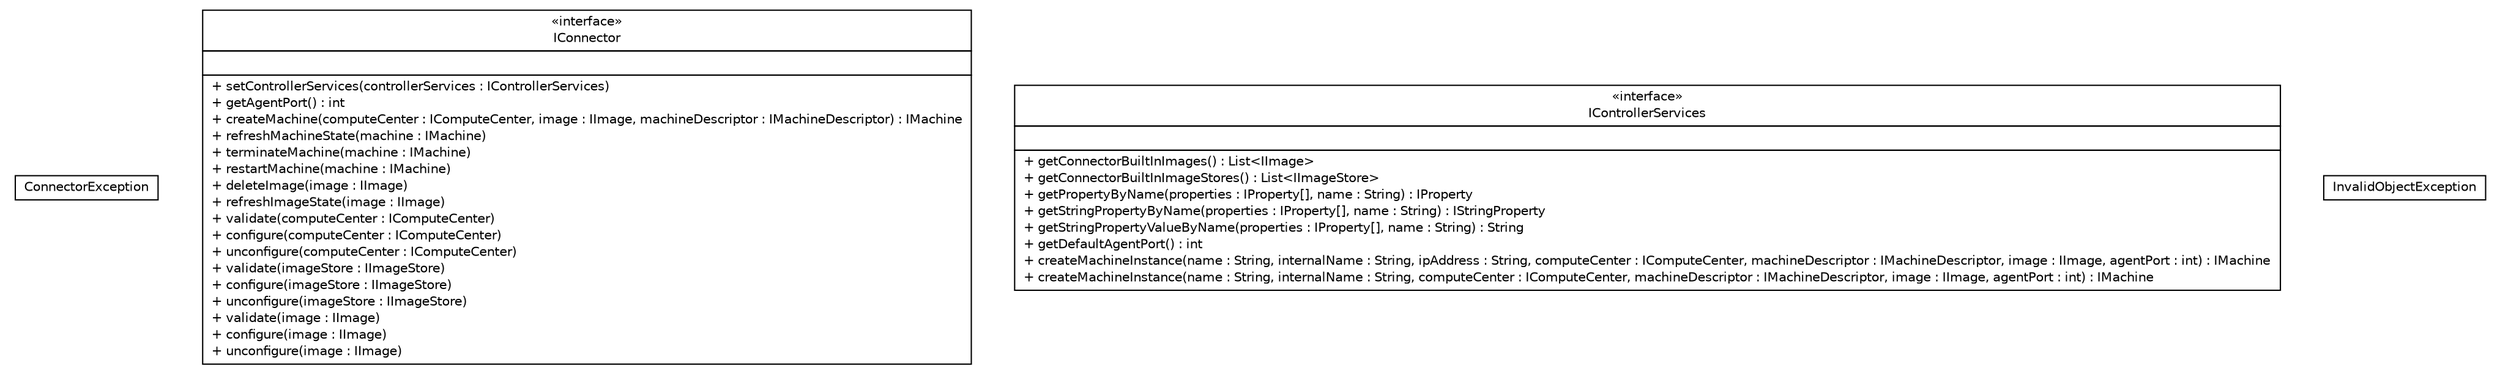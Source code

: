 #!/usr/local/bin/dot
#
# Class diagram 
# Generated by UMLGraph version 5.4 (http://www.umlgraph.org/)
#

digraph G {
	edge [fontname="Helvetica",fontsize=10,labelfontname="Helvetica",labelfontsize=10];
	node [fontname="Helvetica",fontsize=10,shape=plaintext];
	nodesep=0.25;
	ranksep=0.5;
	// com.singularity.ee.connectors.api.ConnectorException
	c0 [label=<<table title="com.singularity.ee.connectors.api.ConnectorException" border="0" cellborder="1" cellspacing="0" cellpadding="2" port="p" href="./ConnectorException.html">
		<tr><td><table border="0" cellspacing="0" cellpadding="1">
<tr><td align="center" balign="center"> ConnectorException </td></tr>
		</table></td></tr>
		</table>>, URL="./ConnectorException.html", fontname="Helvetica", fontcolor="black", fontsize=10.0];
	// com.singularity.ee.connectors.api.IConnector
	c1 [label=<<table title="com.singularity.ee.connectors.api.IConnector" border="0" cellborder="1" cellspacing="0" cellpadding="2" port="p" href="./IConnector.html">
		<tr><td><table border="0" cellspacing="0" cellpadding="1">
<tr><td align="center" balign="center"> &#171;interface&#187; </td></tr>
<tr><td align="center" balign="center"> IConnector </td></tr>
		</table></td></tr>
		<tr><td><table border="0" cellspacing="0" cellpadding="1">
<tr><td align="left" balign="left">  </td></tr>
		</table></td></tr>
		<tr><td><table border="0" cellspacing="0" cellpadding="1">
<tr><td align="left" balign="left"> + setControllerServices(controllerServices : IControllerServices) </td></tr>
<tr><td align="left" balign="left"> + getAgentPort() : int </td></tr>
<tr><td align="left" balign="left"> + createMachine(computeCenter : IComputeCenter, image : IImage, machineDescriptor : IMachineDescriptor) : IMachine </td></tr>
<tr><td align="left" balign="left"> + refreshMachineState(machine : IMachine) </td></tr>
<tr><td align="left" balign="left"> + terminateMachine(machine : IMachine) </td></tr>
<tr><td align="left" balign="left"> + restartMachine(machine : IMachine) </td></tr>
<tr><td align="left" balign="left"> + deleteImage(image : IImage) </td></tr>
<tr><td align="left" balign="left"> + refreshImageState(image : IImage) </td></tr>
<tr><td align="left" balign="left"> + validate(computeCenter : IComputeCenter) </td></tr>
<tr><td align="left" balign="left"> + configure(computeCenter : IComputeCenter) </td></tr>
<tr><td align="left" balign="left"> + unconfigure(computeCenter : IComputeCenter) </td></tr>
<tr><td align="left" balign="left"> + validate(imageStore : IImageStore) </td></tr>
<tr><td align="left" balign="left"> + configure(imageStore : IImageStore) </td></tr>
<tr><td align="left" balign="left"> + unconfigure(imageStore : IImageStore) </td></tr>
<tr><td align="left" balign="left"> + validate(image : IImage) </td></tr>
<tr><td align="left" balign="left"> + configure(image : IImage) </td></tr>
<tr><td align="left" balign="left"> + unconfigure(image : IImage) </td></tr>
		</table></td></tr>
		</table>>, URL="./IConnector.html", fontname="Helvetica", fontcolor="black", fontsize=10.0];
	// com.singularity.ee.connectors.api.IControllerServices
	c2 [label=<<table title="com.singularity.ee.connectors.api.IControllerServices" border="0" cellborder="1" cellspacing="0" cellpadding="2" port="p" href="./IControllerServices.html">
		<tr><td><table border="0" cellspacing="0" cellpadding="1">
<tr><td align="center" balign="center"> &#171;interface&#187; </td></tr>
<tr><td align="center" balign="center"> IControllerServices </td></tr>
		</table></td></tr>
		<tr><td><table border="0" cellspacing="0" cellpadding="1">
<tr><td align="left" balign="left">  </td></tr>
		</table></td></tr>
		<tr><td><table border="0" cellspacing="0" cellpadding="1">
<tr><td align="left" balign="left"> + getConnectorBuiltInImages() : List&lt;IImage&gt; </td></tr>
<tr><td align="left" balign="left"> + getConnectorBuiltInImageStores() : List&lt;IImageStore&gt; </td></tr>
<tr><td align="left" balign="left"> + getPropertyByName(properties : IProperty[], name : String) : IProperty </td></tr>
<tr><td align="left" balign="left"> + getStringPropertyByName(properties : IProperty[], name : String) : IStringProperty </td></tr>
<tr><td align="left" balign="left"> + getStringPropertyValueByName(properties : IProperty[], name : String) : String </td></tr>
<tr><td align="left" balign="left"> + getDefaultAgentPort() : int </td></tr>
<tr><td align="left" balign="left"> + createMachineInstance(name : String, internalName : String, ipAddress : String, computeCenter : IComputeCenter, machineDescriptor : IMachineDescriptor, image : IImage, agentPort : int) : IMachine </td></tr>
<tr><td align="left" balign="left"> + createMachineInstance(name : String, internalName : String, computeCenter : IComputeCenter, machineDescriptor : IMachineDescriptor, image : IImage, agentPort : int) : IMachine </td></tr>
		</table></td></tr>
		</table>>, URL="./IControllerServices.html", fontname="Helvetica", fontcolor="black", fontsize=10.0];
	// com.singularity.ee.connectors.api.InvalidObjectException
	c3 [label=<<table title="com.singularity.ee.connectors.api.InvalidObjectException" border="0" cellborder="1" cellspacing="0" cellpadding="2" port="p" href="./InvalidObjectException.html">
		<tr><td><table border="0" cellspacing="0" cellpadding="1">
<tr><td align="center" balign="center"> InvalidObjectException </td></tr>
		</table></td></tr>
		</table>>, URL="./InvalidObjectException.html", fontname="Helvetica", fontcolor="black", fontsize=10.0];
}


